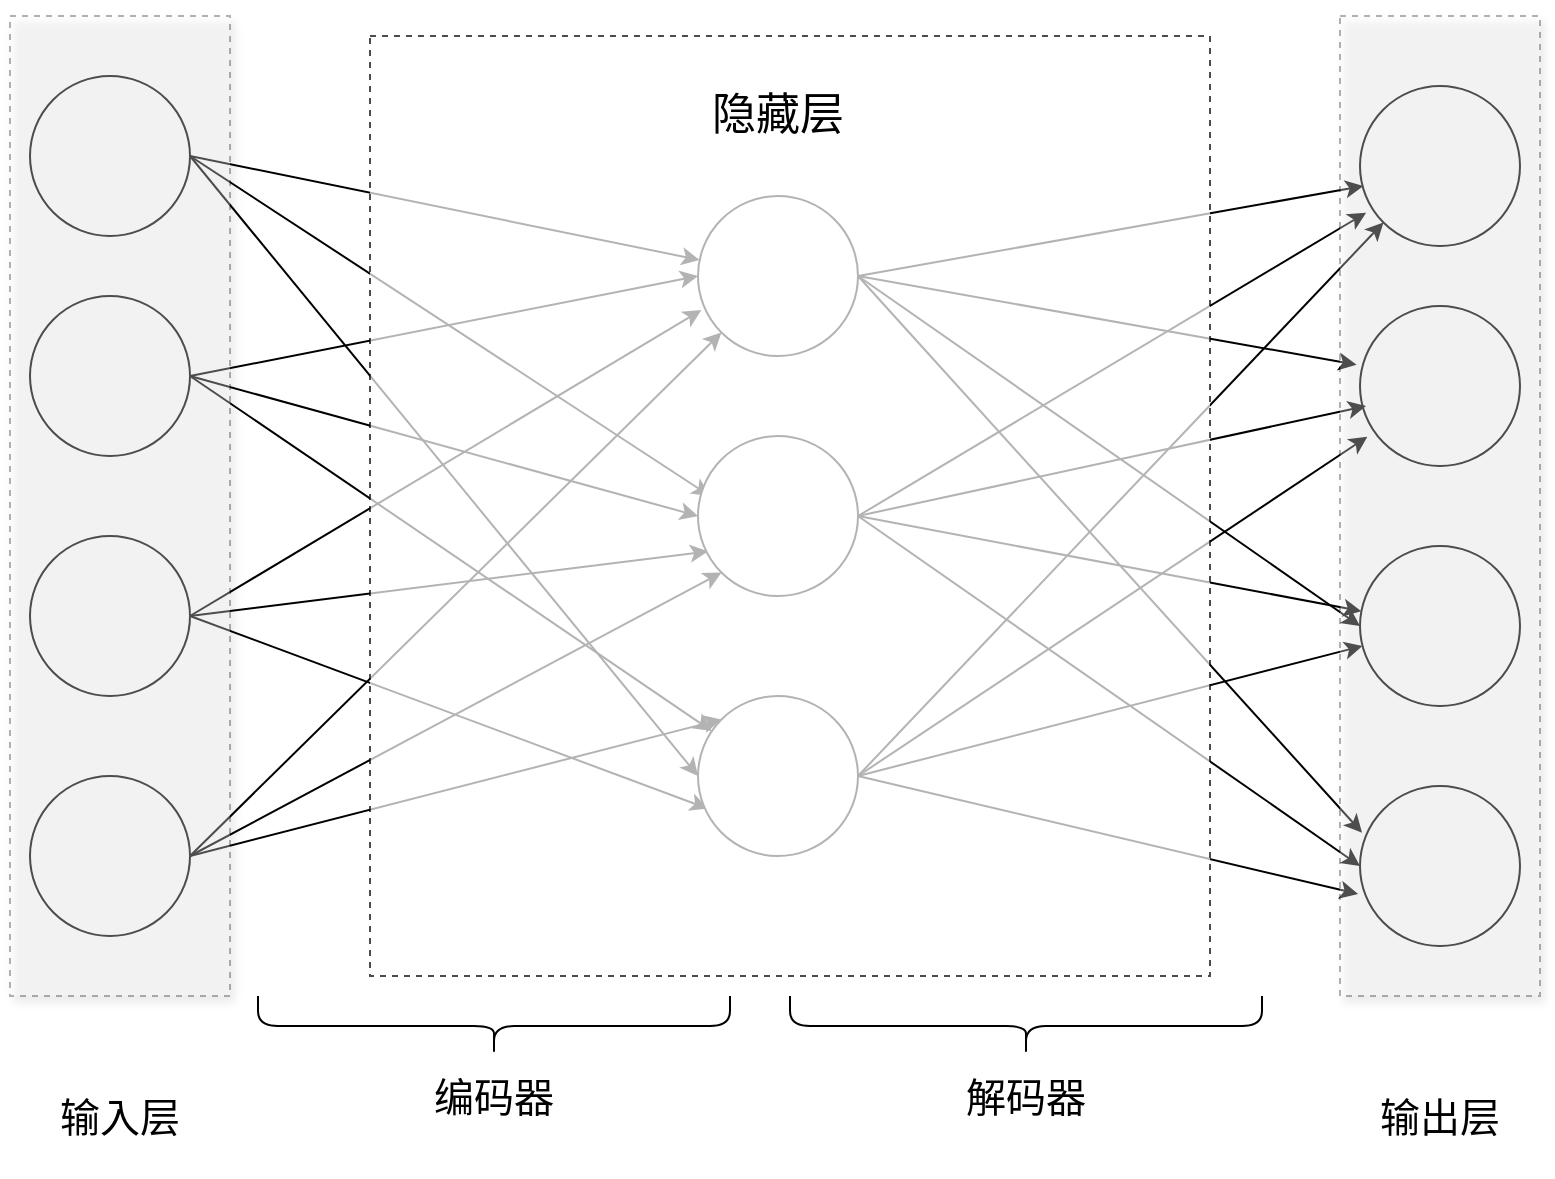 <mxfile version="18.0.7" type="github">
  <diagram id="KMhw9p_9KBJlQKRpq87V" name="Page-1">
    <mxGraphModel dx="1209" dy="773" grid="1" gridSize="10" guides="1" tooltips="1" connect="1" arrows="1" fold="1" page="1" pageScale="1" pageWidth="827" pageHeight="1169" math="0" shadow="0">
      <root>
        <mxCell id="0" />
        <mxCell id="1" parent="0" />
        <mxCell id="Ydx7FCjUsI3BMu3GVsvw-12" style="rounded=0;orthogonalLoop=1;jettySize=auto;html=1;exitX=1;exitY=0.5;exitDx=0;exitDy=0;" edge="1" parent="1" source="Ydx7FCjUsI3BMu3GVsvw-1" target="Ydx7FCjUsI3BMu3GVsvw-9">
          <mxGeometry relative="1" as="geometry" />
        </mxCell>
        <mxCell id="Ydx7FCjUsI3BMu3GVsvw-13" style="edgeStyle=none;rounded=0;orthogonalLoop=1;jettySize=auto;html=1;exitX=1;exitY=0.5;exitDx=0;exitDy=0;entryX=0.075;entryY=0.375;entryDx=0;entryDy=0;entryPerimeter=0;" edge="1" parent="1" source="Ydx7FCjUsI3BMu3GVsvw-1" target="Ydx7FCjUsI3BMu3GVsvw-10">
          <mxGeometry relative="1" as="geometry" />
        </mxCell>
        <mxCell id="Ydx7FCjUsI3BMu3GVsvw-14" style="edgeStyle=none;rounded=0;orthogonalLoop=1;jettySize=auto;html=1;exitX=1;exitY=0.5;exitDx=0;exitDy=0;entryX=0;entryY=0.5;entryDx=0;entryDy=0;" edge="1" parent="1" source="Ydx7FCjUsI3BMu3GVsvw-1" target="Ydx7FCjUsI3BMu3GVsvw-11">
          <mxGeometry relative="1" as="geometry" />
        </mxCell>
        <mxCell id="Ydx7FCjUsI3BMu3GVsvw-1" value="" style="ellipse;whiteSpace=wrap;html=1;aspect=fixed;" vertex="1" parent="1">
          <mxGeometry x="40" y="150" width="80" height="80" as="geometry" />
        </mxCell>
        <mxCell id="Ydx7FCjUsI3BMu3GVsvw-15" style="edgeStyle=none;rounded=0;orthogonalLoop=1;jettySize=auto;html=1;exitX=1;exitY=0.5;exitDx=0;exitDy=0;entryX=0;entryY=0.5;entryDx=0;entryDy=0;" edge="1" parent="1" source="Ydx7FCjUsI3BMu3GVsvw-2" target="Ydx7FCjUsI3BMu3GVsvw-9">
          <mxGeometry relative="1" as="geometry" />
        </mxCell>
        <mxCell id="Ydx7FCjUsI3BMu3GVsvw-16" style="edgeStyle=none;rounded=0;orthogonalLoop=1;jettySize=auto;html=1;exitX=1;exitY=0.5;exitDx=0;exitDy=0;entryX=0;entryY=0.5;entryDx=0;entryDy=0;" edge="1" parent="1" source="Ydx7FCjUsI3BMu3GVsvw-2" target="Ydx7FCjUsI3BMu3GVsvw-10">
          <mxGeometry relative="1" as="geometry" />
        </mxCell>
        <mxCell id="Ydx7FCjUsI3BMu3GVsvw-17" style="edgeStyle=none;rounded=0;orthogonalLoop=1;jettySize=auto;html=1;exitX=1;exitY=0.5;exitDx=0;exitDy=0;" edge="1" parent="1" source="Ydx7FCjUsI3BMu3GVsvw-2" target="Ydx7FCjUsI3BMu3GVsvw-11">
          <mxGeometry relative="1" as="geometry" />
        </mxCell>
        <mxCell id="Ydx7FCjUsI3BMu3GVsvw-2" value="" style="ellipse;whiteSpace=wrap;html=1;aspect=fixed;" vertex="1" parent="1">
          <mxGeometry x="40" y="260" width="80" height="80" as="geometry" />
        </mxCell>
        <mxCell id="Ydx7FCjUsI3BMu3GVsvw-18" style="edgeStyle=none;rounded=0;orthogonalLoop=1;jettySize=auto;html=1;exitX=1;exitY=0.5;exitDx=0;exitDy=0;entryX=0.021;entryY=0.713;entryDx=0;entryDy=0;entryPerimeter=0;" edge="1" parent="1" source="Ydx7FCjUsI3BMu3GVsvw-3" target="Ydx7FCjUsI3BMu3GVsvw-9">
          <mxGeometry relative="1" as="geometry" />
        </mxCell>
        <mxCell id="Ydx7FCjUsI3BMu3GVsvw-19" style="edgeStyle=none;rounded=0;orthogonalLoop=1;jettySize=auto;html=1;exitX=1;exitY=0.5;exitDx=0;exitDy=0;entryX=0.063;entryY=0.721;entryDx=0;entryDy=0;entryPerimeter=0;" edge="1" parent="1" source="Ydx7FCjUsI3BMu3GVsvw-3" target="Ydx7FCjUsI3BMu3GVsvw-10">
          <mxGeometry relative="1" as="geometry" />
        </mxCell>
        <mxCell id="Ydx7FCjUsI3BMu3GVsvw-20" style="edgeStyle=none;rounded=0;orthogonalLoop=1;jettySize=auto;html=1;exitX=1;exitY=0.5;exitDx=0;exitDy=0;entryX=0.063;entryY=0.704;entryDx=0;entryDy=0;entryPerimeter=0;" edge="1" parent="1" source="Ydx7FCjUsI3BMu3GVsvw-3" target="Ydx7FCjUsI3BMu3GVsvw-11">
          <mxGeometry relative="1" as="geometry" />
        </mxCell>
        <mxCell id="Ydx7FCjUsI3BMu3GVsvw-3" value="" style="ellipse;whiteSpace=wrap;html=1;aspect=fixed;" vertex="1" parent="1">
          <mxGeometry x="40" y="380" width="80" height="80" as="geometry" />
        </mxCell>
        <mxCell id="Ydx7FCjUsI3BMu3GVsvw-21" style="edgeStyle=none;rounded=0;orthogonalLoop=1;jettySize=auto;html=1;exitX=1;exitY=0.5;exitDx=0;exitDy=0;entryX=0;entryY=1;entryDx=0;entryDy=0;" edge="1" parent="1" source="Ydx7FCjUsI3BMu3GVsvw-4" target="Ydx7FCjUsI3BMu3GVsvw-9">
          <mxGeometry relative="1" as="geometry" />
        </mxCell>
        <mxCell id="Ydx7FCjUsI3BMu3GVsvw-22" style="edgeStyle=none;rounded=0;orthogonalLoop=1;jettySize=auto;html=1;exitX=1;exitY=0.5;exitDx=0;exitDy=0;entryX=0;entryY=1;entryDx=0;entryDy=0;" edge="1" parent="1" source="Ydx7FCjUsI3BMu3GVsvw-4" target="Ydx7FCjUsI3BMu3GVsvw-10">
          <mxGeometry relative="1" as="geometry" />
        </mxCell>
        <mxCell id="Ydx7FCjUsI3BMu3GVsvw-25" style="edgeStyle=none;rounded=0;orthogonalLoop=1;jettySize=auto;html=1;exitX=1;exitY=0.5;exitDx=0;exitDy=0;entryX=0;entryY=0;entryDx=0;entryDy=0;" edge="1" parent="1" source="Ydx7FCjUsI3BMu3GVsvw-4" target="Ydx7FCjUsI3BMu3GVsvw-11">
          <mxGeometry relative="1" as="geometry" />
        </mxCell>
        <mxCell id="Ydx7FCjUsI3BMu3GVsvw-4" value="" style="ellipse;whiteSpace=wrap;html=1;aspect=fixed;" vertex="1" parent="1">
          <mxGeometry x="40" y="500" width="80" height="80" as="geometry" />
        </mxCell>
        <mxCell id="Ydx7FCjUsI3BMu3GVsvw-5" value="" style="ellipse;whiteSpace=wrap;html=1;aspect=fixed;" vertex="1" parent="1">
          <mxGeometry x="705" y="155" width="80" height="80" as="geometry" />
        </mxCell>
        <mxCell id="Ydx7FCjUsI3BMu3GVsvw-6" value="" style="ellipse;whiteSpace=wrap;html=1;aspect=fixed;" vertex="1" parent="1">
          <mxGeometry x="705" y="265" width="80" height="80" as="geometry" />
        </mxCell>
        <mxCell id="Ydx7FCjUsI3BMu3GVsvw-7" value="" style="ellipse;whiteSpace=wrap;html=1;aspect=fixed;" vertex="1" parent="1">
          <mxGeometry x="705" y="385" width="80" height="80" as="geometry" />
        </mxCell>
        <mxCell id="Ydx7FCjUsI3BMu3GVsvw-8" value="" style="ellipse;whiteSpace=wrap;html=1;aspect=fixed;" vertex="1" parent="1">
          <mxGeometry x="705" y="505" width="80" height="80" as="geometry" />
        </mxCell>
        <mxCell id="Ydx7FCjUsI3BMu3GVsvw-26" style="edgeStyle=none;rounded=0;orthogonalLoop=1;jettySize=auto;html=1;exitX=1;exitY=0.5;exitDx=0;exitDy=0;entryX=0.021;entryY=0.625;entryDx=0;entryDy=0;entryPerimeter=0;" edge="1" parent="1" source="Ydx7FCjUsI3BMu3GVsvw-9" target="Ydx7FCjUsI3BMu3GVsvw-5">
          <mxGeometry relative="1" as="geometry" />
        </mxCell>
        <mxCell id="Ydx7FCjUsI3BMu3GVsvw-27" style="edgeStyle=none;rounded=0;orthogonalLoop=1;jettySize=auto;html=1;exitX=1;exitY=0.5;exitDx=0;exitDy=0;entryX=-0.021;entryY=0.367;entryDx=0;entryDy=0;entryPerimeter=0;" edge="1" parent="1" source="Ydx7FCjUsI3BMu3GVsvw-9" target="Ydx7FCjUsI3BMu3GVsvw-6">
          <mxGeometry relative="1" as="geometry" />
        </mxCell>
        <mxCell id="Ydx7FCjUsI3BMu3GVsvw-28" style="edgeStyle=none;rounded=0;orthogonalLoop=1;jettySize=auto;html=1;exitX=1;exitY=0.5;exitDx=0;exitDy=0;entryX=0;entryY=0.5;entryDx=0;entryDy=0;" edge="1" parent="1" source="Ydx7FCjUsI3BMu3GVsvw-9" target="Ydx7FCjUsI3BMu3GVsvw-7">
          <mxGeometry relative="1" as="geometry" />
        </mxCell>
        <mxCell id="Ydx7FCjUsI3BMu3GVsvw-29" style="edgeStyle=none;rounded=0;orthogonalLoop=1;jettySize=auto;html=1;exitX=1;exitY=0.5;exitDx=0;exitDy=0;entryX=0.013;entryY=0.292;entryDx=0;entryDy=0;entryPerimeter=0;" edge="1" parent="1" source="Ydx7FCjUsI3BMu3GVsvw-9" target="Ydx7FCjUsI3BMu3GVsvw-8">
          <mxGeometry relative="1" as="geometry" />
        </mxCell>
        <mxCell id="Ydx7FCjUsI3BMu3GVsvw-9" value="" style="ellipse;whiteSpace=wrap;html=1;aspect=fixed;" vertex="1" parent="1">
          <mxGeometry x="374" y="210" width="80" height="80" as="geometry" />
        </mxCell>
        <mxCell id="Ydx7FCjUsI3BMu3GVsvw-30" style="edgeStyle=none;rounded=0;orthogonalLoop=1;jettySize=auto;html=1;exitX=1;exitY=0.5;exitDx=0;exitDy=0;entryX=0.038;entryY=0.792;entryDx=0;entryDy=0;entryPerimeter=0;" edge="1" parent="1" source="Ydx7FCjUsI3BMu3GVsvw-10" target="Ydx7FCjUsI3BMu3GVsvw-5">
          <mxGeometry relative="1" as="geometry" />
        </mxCell>
        <mxCell id="Ydx7FCjUsI3BMu3GVsvw-31" style="edgeStyle=none;rounded=0;orthogonalLoop=1;jettySize=auto;html=1;exitX=1;exitY=0.5;exitDx=0;exitDy=0;entryX=0.038;entryY=0.625;entryDx=0;entryDy=0;entryPerimeter=0;" edge="1" parent="1" source="Ydx7FCjUsI3BMu3GVsvw-10" target="Ydx7FCjUsI3BMu3GVsvw-6">
          <mxGeometry relative="1" as="geometry" />
        </mxCell>
        <mxCell id="Ydx7FCjUsI3BMu3GVsvw-32" style="edgeStyle=none;rounded=0;orthogonalLoop=1;jettySize=auto;html=1;exitX=1;exitY=0.5;exitDx=0;exitDy=0;" edge="1" parent="1" source="Ydx7FCjUsI3BMu3GVsvw-10" target="Ydx7FCjUsI3BMu3GVsvw-7">
          <mxGeometry relative="1" as="geometry" />
        </mxCell>
        <mxCell id="Ydx7FCjUsI3BMu3GVsvw-33" style="edgeStyle=none;rounded=0;orthogonalLoop=1;jettySize=auto;html=1;exitX=1;exitY=0.5;exitDx=0;exitDy=0;entryX=0;entryY=0.5;entryDx=0;entryDy=0;" edge="1" parent="1" source="Ydx7FCjUsI3BMu3GVsvw-10" target="Ydx7FCjUsI3BMu3GVsvw-8">
          <mxGeometry relative="1" as="geometry" />
        </mxCell>
        <mxCell id="Ydx7FCjUsI3BMu3GVsvw-10" value="" style="ellipse;whiteSpace=wrap;html=1;aspect=fixed;" vertex="1" parent="1">
          <mxGeometry x="374" y="330" width="80" height="80" as="geometry" />
        </mxCell>
        <mxCell id="Ydx7FCjUsI3BMu3GVsvw-34" style="edgeStyle=none;rounded=0;orthogonalLoop=1;jettySize=auto;html=1;exitX=1;exitY=0.5;exitDx=0;exitDy=0;entryX=0;entryY=1;entryDx=0;entryDy=0;" edge="1" parent="1" source="Ydx7FCjUsI3BMu3GVsvw-11" target="Ydx7FCjUsI3BMu3GVsvw-5">
          <mxGeometry relative="1" as="geometry" />
        </mxCell>
        <mxCell id="Ydx7FCjUsI3BMu3GVsvw-35" style="edgeStyle=none;rounded=0;orthogonalLoop=1;jettySize=auto;html=1;exitX=1;exitY=0.5;exitDx=0;exitDy=0;entryX=0.046;entryY=0.817;entryDx=0;entryDy=0;entryPerimeter=0;" edge="1" parent="1" source="Ydx7FCjUsI3BMu3GVsvw-11" target="Ydx7FCjUsI3BMu3GVsvw-6">
          <mxGeometry relative="1" as="geometry" />
        </mxCell>
        <mxCell id="Ydx7FCjUsI3BMu3GVsvw-36" style="edgeStyle=none;rounded=0;orthogonalLoop=1;jettySize=auto;html=1;exitX=1;exitY=0.5;exitDx=0;exitDy=0;" edge="1" parent="1" source="Ydx7FCjUsI3BMu3GVsvw-11" target="Ydx7FCjUsI3BMu3GVsvw-7">
          <mxGeometry relative="1" as="geometry" />
        </mxCell>
        <mxCell id="Ydx7FCjUsI3BMu3GVsvw-37" style="edgeStyle=none;rounded=0;orthogonalLoop=1;jettySize=auto;html=1;exitX=1;exitY=0.5;exitDx=0;exitDy=0;entryX=-0.012;entryY=0.675;entryDx=0;entryDy=0;entryPerimeter=0;" edge="1" parent="1" source="Ydx7FCjUsI3BMu3GVsvw-11" target="Ydx7FCjUsI3BMu3GVsvw-8">
          <mxGeometry relative="1" as="geometry" />
        </mxCell>
        <mxCell id="Ydx7FCjUsI3BMu3GVsvw-11" value="" style="ellipse;whiteSpace=wrap;html=1;aspect=fixed;" vertex="1" parent="1">
          <mxGeometry x="374" y="460" width="80" height="80" as="geometry" />
        </mxCell>
        <mxCell id="Ydx7FCjUsI3BMu3GVsvw-39" value="" style="rounded=0;whiteSpace=wrap;html=1;opacity=30;dashed=1;shadow=1;" vertex="1" parent="1">
          <mxGeometry x="30" y="120" width="110" height="490" as="geometry" />
        </mxCell>
        <mxCell id="Ydx7FCjUsI3BMu3GVsvw-40" value="" style="rounded=0;whiteSpace=wrap;html=1;opacity=30;shadow=1;glass=0;sketch=0;dashed=1;" vertex="1" parent="1">
          <mxGeometry x="695" y="120" width="100" height="490" as="geometry" />
        </mxCell>
        <mxCell id="Ydx7FCjUsI3BMu3GVsvw-41" style="edgeStyle=none;rounded=0;orthogonalLoop=1;jettySize=auto;html=1;exitX=0.5;exitY=0;exitDx=0;exitDy=0;" edge="1" parent="1" source="Ydx7FCjUsI3BMu3GVsvw-40" target="Ydx7FCjUsI3BMu3GVsvw-40">
          <mxGeometry relative="1" as="geometry" />
        </mxCell>
        <mxCell id="Ydx7FCjUsI3BMu3GVsvw-43" style="edgeStyle=none;rounded=0;orthogonalLoop=1;jettySize=auto;html=1;exitX=0.75;exitY=0;exitDx=0;exitDy=0;" edge="1" parent="1" source="Ydx7FCjUsI3BMu3GVsvw-40" target="Ydx7FCjUsI3BMu3GVsvw-40">
          <mxGeometry relative="1" as="geometry" />
        </mxCell>
        <mxCell id="Ydx7FCjUsI3BMu3GVsvw-44" value="&lt;font style=&quot;font-size: 20px;&quot;&gt;输入层&lt;/font&gt;" style="rounded=0;whiteSpace=wrap;html=1;shadow=0;glass=0;dashed=1;sketch=0;opacity=0;" vertex="1" parent="1">
          <mxGeometry x="30" y="640" width="110" height="60" as="geometry" />
        </mxCell>
        <mxCell id="Ydx7FCjUsI3BMu3GVsvw-45" value="&lt;span style=&quot;&quot;&gt;&lt;font style=&quot;font-size: 20px;&quot;&gt;输出层&lt;/font&gt;&lt;/span&gt;" style="rounded=0;whiteSpace=wrap;html=1;shadow=0;glass=0;dashed=1;sketch=0;opacity=0;" vertex="1" parent="1">
          <mxGeometry x="690" y="640" width="110" height="60" as="geometry" />
        </mxCell>
        <mxCell id="Ydx7FCjUsI3BMu3GVsvw-46" value="" style="rounded=0;whiteSpace=wrap;html=1;shadow=0;glass=0;dashed=1;sketch=0;fontSize=22;opacity=0;" vertex="1" parent="1">
          <mxGeometry x="350" y="360" width="120" height="60" as="geometry" />
        </mxCell>
        <mxCell id="Ydx7FCjUsI3BMu3GVsvw-47" value="" style="rounded=0;whiteSpace=wrap;html=1;shadow=0;glass=0;dashed=1;sketch=0;fontSize=22;opacity=70;" vertex="1" parent="1">
          <mxGeometry x="210" y="130" width="420" height="470" as="geometry" />
        </mxCell>
        <mxCell id="Ydx7FCjUsI3BMu3GVsvw-48" value="隐藏层" style="rounded=0;whiteSpace=wrap;html=1;shadow=0;glass=0;dashed=1;sketch=0;fontSize=22;opacity=0;" vertex="1" parent="1">
          <mxGeometry x="354" y="140" width="120" height="60" as="geometry" />
        </mxCell>
        <mxCell id="Ydx7FCjUsI3BMu3GVsvw-50" value="" style="shape=curlyBracket;whiteSpace=wrap;html=1;rounded=1;flipH=1;shadow=0;glass=0;sketch=0;fontSize=22;direction=north;" vertex="1" parent="1">
          <mxGeometry x="154" y="610" width="236" height="30" as="geometry" />
        </mxCell>
        <mxCell id="Ydx7FCjUsI3BMu3GVsvw-51" value="" style="shape=curlyBracket;whiteSpace=wrap;html=1;rounded=1;flipH=1;shadow=0;glass=0;sketch=0;fontSize=22;direction=north;" vertex="1" parent="1">
          <mxGeometry x="420" y="610" width="236" height="30" as="geometry" />
        </mxCell>
        <mxCell id="Ydx7FCjUsI3BMu3GVsvw-52" value="&lt;font style=&quot;font-size: 20px;&quot;&gt;编码器&lt;/font&gt;" style="rounded=0;whiteSpace=wrap;html=1;shadow=0;glass=0;dashed=1;sketch=0;opacity=0;" vertex="1" parent="1">
          <mxGeometry x="217" y="630" width="110" height="60" as="geometry" />
        </mxCell>
        <mxCell id="Ydx7FCjUsI3BMu3GVsvw-53" value="&lt;pre&gt;&lt;font face=&quot;Tahoma&quot; style=&quot;font-size: 20px;&quot;&gt;解码器&lt;/font&gt;&lt;/pre&gt;" style="rounded=0;whiteSpace=wrap;html=1;shadow=0;glass=0;dashed=1;sketch=0;opacity=0;fontSize=14;" vertex="1" parent="1">
          <mxGeometry x="483" y="630" width="110" height="60" as="geometry" />
        </mxCell>
      </root>
    </mxGraphModel>
  </diagram>
</mxfile>
